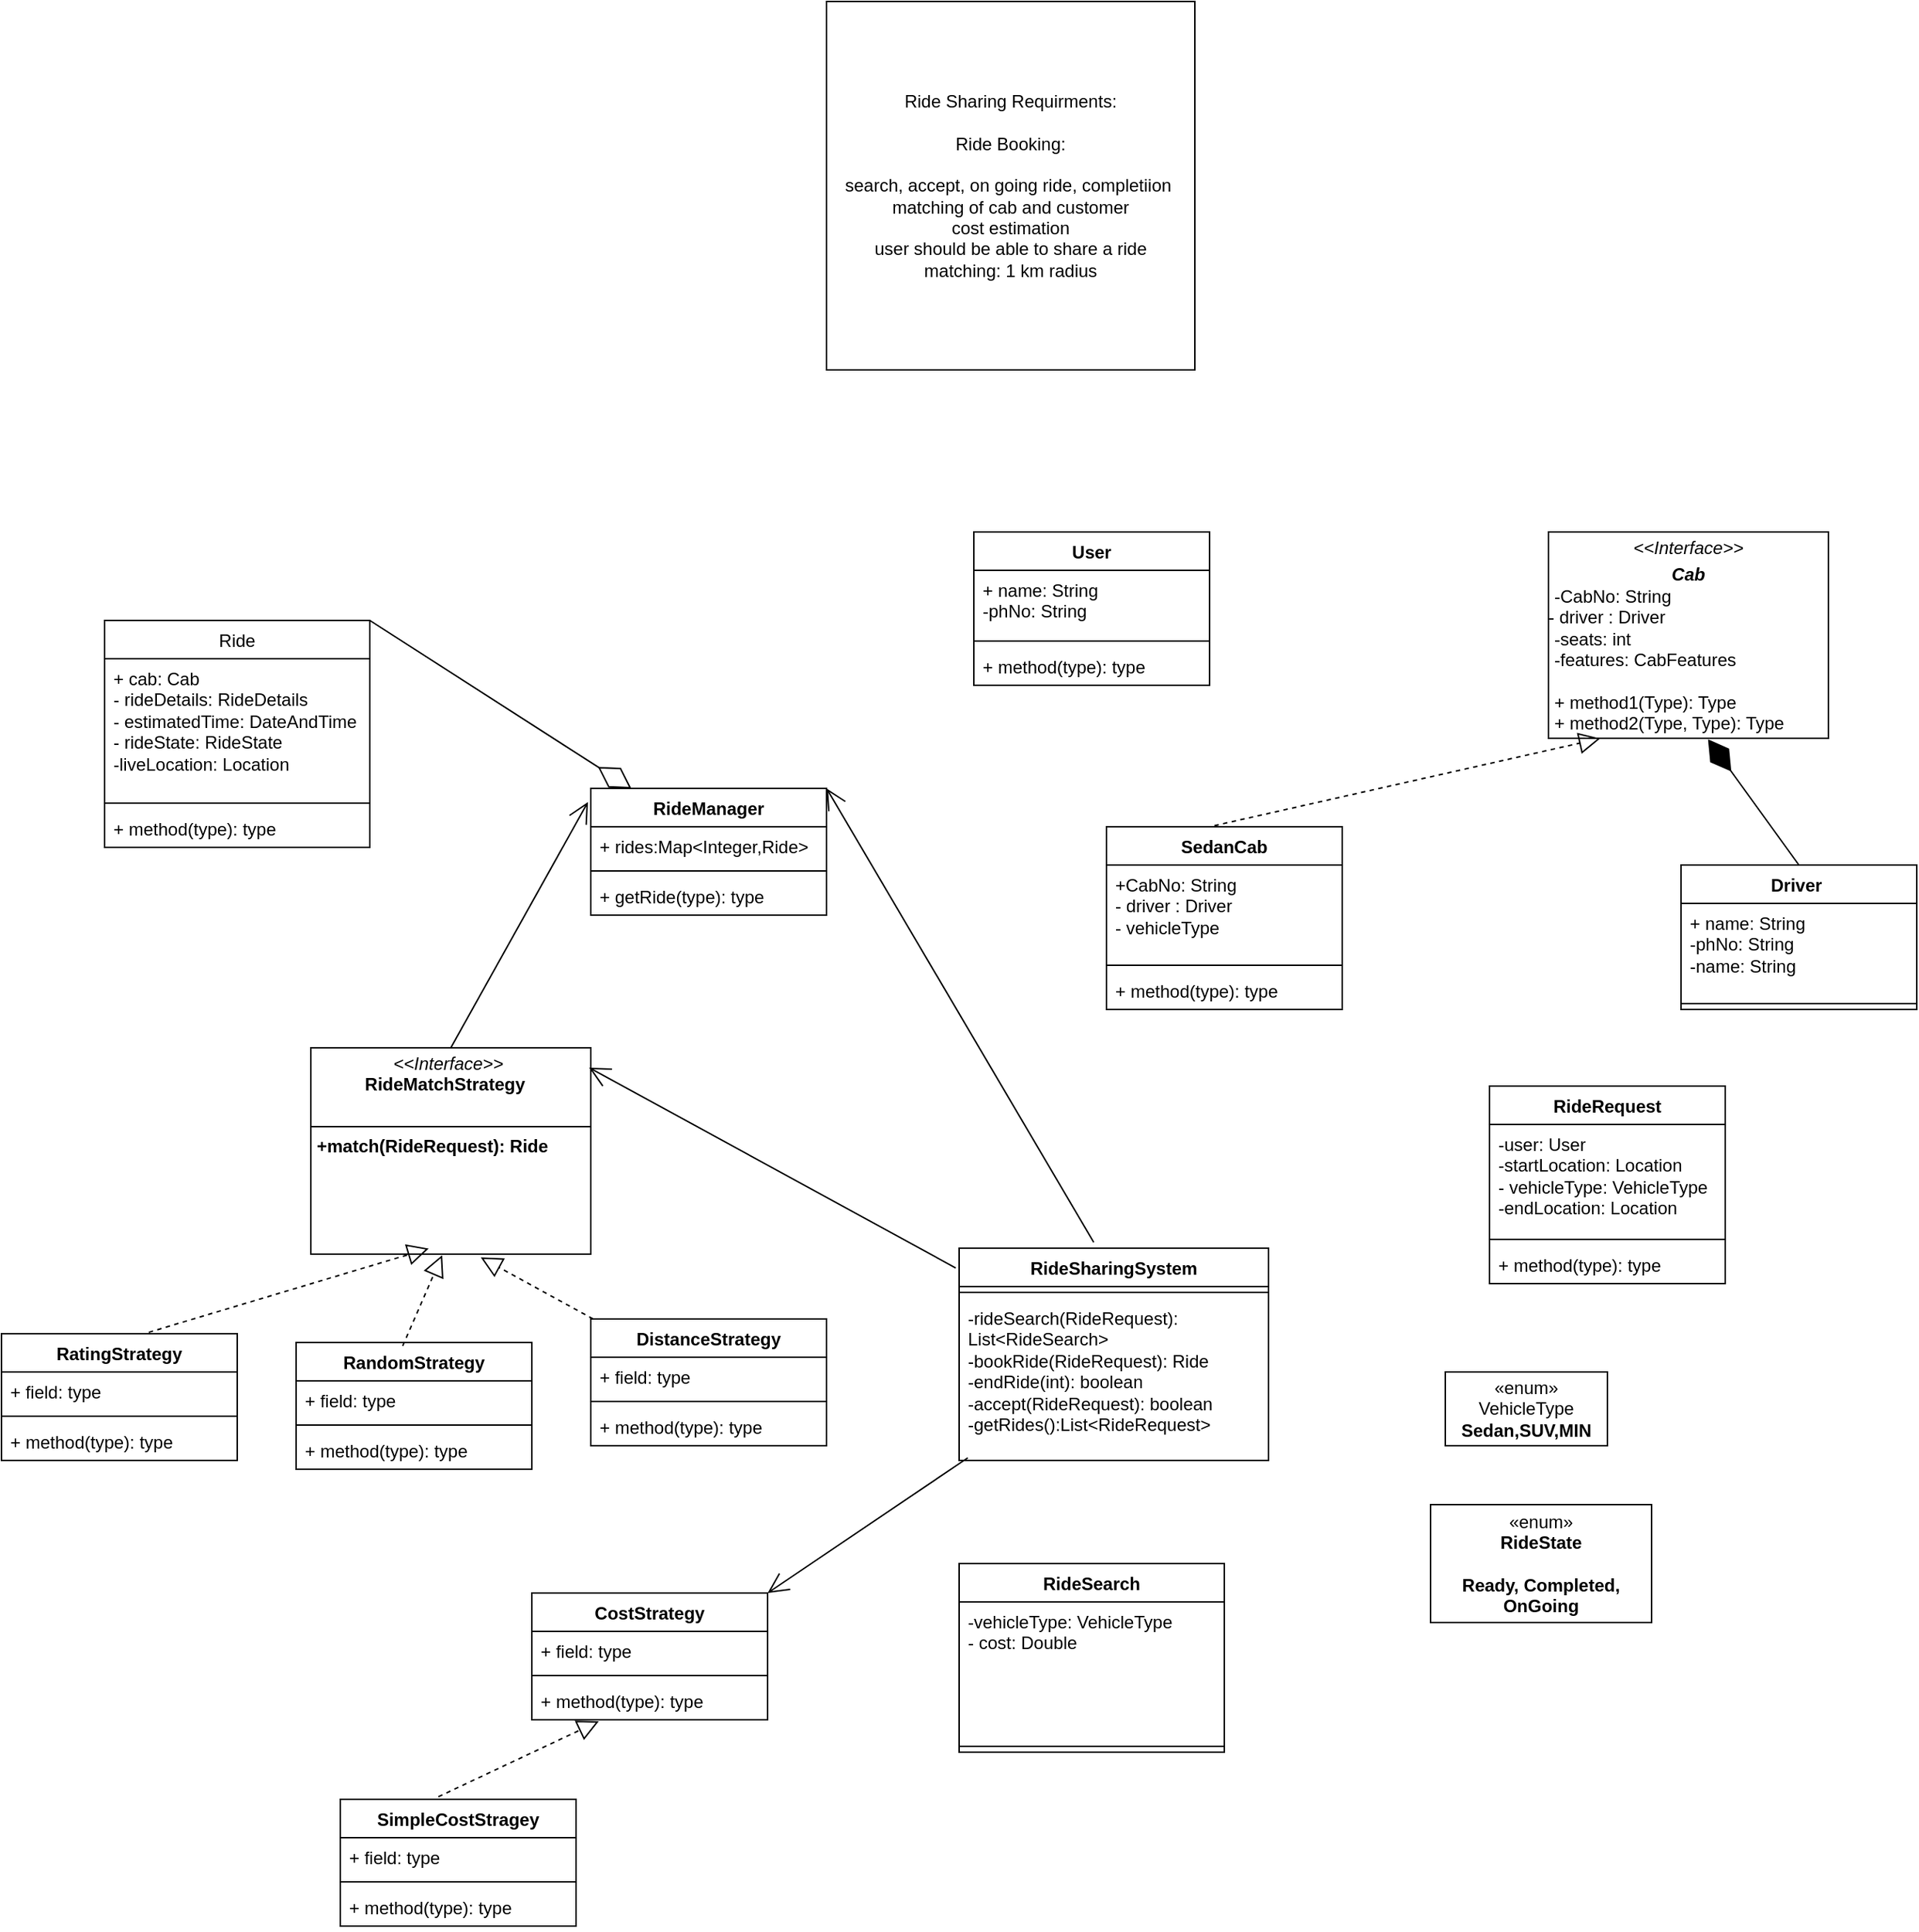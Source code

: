 <mxfile version="24.7.12">
  <diagram name="Page-1" id="xwJV4donlD4Fhw4GlMJP">
    <mxGraphModel dx="2271" dy="993" grid="1" gridSize="10" guides="1" tooltips="1" connect="1" arrows="1" fold="1" page="1" pageScale="1" pageWidth="827" pageHeight="1169" math="0" shadow="0">
      <root>
        <mxCell id="0" />
        <mxCell id="1" parent="0" />
        <mxCell id="D6WgMD9xpRHrj_kQxUhB-1" value="Ride Sharing Requirments:&lt;br&gt;&lt;br&gt;Ride Booking:&lt;br&gt;&lt;br&gt;search, accept, on going ride, completiion&amp;nbsp;&lt;br&gt;matching of cab and customer&lt;div&gt;cost estimation&lt;/div&gt;&lt;div&gt;user should be able to share a ride&lt;/div&gt;&lt;div&gt;matching: 1 km radius&lt;/div&gt;" style="whiteSpace=wrap;html=1;aspect=fixed;" vertex="1" parent="1">
          <mxGeometry x="30" y="50" width="250" height="250" as="geometry" />
        </mxCell>
        <mxCell id="D6WgMD9xpRHrj_kQxUhB-2" value="User" style="swimlane;fontStyle=1;align=center;verticalAlign=top;childLayout=stackLayout;horizontal=1;startSize=26;horizontalStack=0;resizeParent=1;resizeParentMax=0;resizeLast=0;collapsible=1;marginBottom=0;whiteSpace=wrap;html=1;" vertex="1" parent="1">
          <mxGeometry x="130" y="410" width="160" height="104" as="geometry" />
        </mxCell>
        <mxCell id="D6WgMD9xpRHrj_kQxUhB-3" value="+ name: String&lt;div&gt;-phNo: String&lt;/div&gt;" style="text;strokeColor=none;fillColor=none;align=left;verticalAlign=top;spacingLeft=4;spacingRight=4;overflow=hidden;rotatable=0;points=[[0,0.5],[1,0.5]];portConstraint=eastwest;whiteSpace=wrap;html=1;" vertex="1" parent="D6WgMD9xpRHrj_kQxUhB-2">
          <mxGeometry y="26" width="160" height="44" as="geometry" />
        </mxCell>
        <mxCell id="D6WgMD9xpRHrj_kQxUhB-4" value="" style="line;strokeWidth=1;fillColor=none;align=left;verticalAlign=middle;spacingTop=-1;spacingLeft=3;spacingRight=3;rotatable=0;labelPosition=right;points=[];portConstraint=eastwest;strokeColor=inherit;" vertex="1" parent="D6WgMD9xpRHrj_kQxUhB-2">
          <mxGeometry y="70" width="160" height="8" as="geometry" />
        </mxCell>
        <mxCell id="D6WgMD9xpRHrj_kQxUhB-5" value="+ method(type): type" style="text;strokeColor=none;fillColor=none;align=left;verticalAlign=top;spacingLeft=4;spacingRight=4;overflow=hidden;rotatable=0;points=[[0,0.5],[1,0.5]];portConstraint=eastwest;whiteSpace=wrap;html=1;" vertex="1" parent="D6WgMD9xpRHrj_kQxUhB-2">
          <mxGeometry y="78" width="160" height="26" as="geometry" />
        </mxCell>
        <mxCell id="D6WgMD9xpRHrj_kQxUhB-6" value="SedanCab" style="swimlane;fontStyle=1;align=center;verticalAlign=top;childLayout=stackLayout;horizontal=1;startSize=26;horizontalStack=0;resizeParent=1;resizeParentMax=0;resizeLast=0;collapsible=1;marginBottom=0;whiteSpace=wrap;html=1;" vertex="1" parent="1">
          <mxGeometry x="220" y="610" width="160" height="124" as="geometry" />
        </mxCell>
        <mxCell id="D6WgMD9xpRHrj_kQxUhB-7" value="+CabNo: String&lt;div&gt;- driver : Driver&lt;/div&gt;&lt;div&gt;- vehicleType&lt;/div&gt;&lt;div&gt;&lt;br&gt;&lt;/div&gt;" style="text;strokeColor=none;fillColor=none;align=left;verticalAlign=top;spacingLeft=4;spacingRight=4;overflow=hidden;rotatable=0;points=[[0,0.5],[1,0.5]];portConstraint=eastwest;whiteSpace=wrap;html=1;" vertex="1" parent="D6WgMD9xpRHrj_kQxUhB-6">
          <mxGeometry y="26" width="160" height="64" as="geometry" />
        </mxCell>
        <mxCell id="D6WgMD9xpRHrj_kQxUhB-8" value="" style="line;strokeWidth=1;fillColor=none;align=left;verticalAlign=middle;spacingTop=-1;spacingLeft=3;spacingRight=3;rotatable=0;labelPosition=right;points=[];portConstraint=eastwest;strokeColor=inherit;" vertex="1" parent="D6WgMD9xpRHrj_kQxUhB-6">
          <mxGeometry y="90" width="160" height="8" as="geometry" />
        </mxCell>
        <mxCell id="D6WgMD9xpRHrj_kQxUhB-9" value="+ method(type): type" style="text;strokeColor=none;fillColor=none;align=left;verticalAlign=top;spacingLeft=4;spacingRight=4;overflow=hidden;rotatable=0;points=[[0,0.5],[1,0.5]];portConstraint=eastwest;whiteSpace=wrap;html=1;" vertex="1" parent="D6WgMD9xpRHrj_kQxUhB-6">
          <mxGeometry y="98" width="160" height="26" as="geometry" />
        </mxCell>
        <mxCell id="D6WgMD9xpRHrj_kQxUhB-10" value="Driver&amp;nbsp;" style="swimlane;fontStyle=1;align=center;verticalAlign=top;childLayout=stackLayout;horizontal=1;startSize=26;horizontalStack=0;resizeParent=1;resizeParentMax=0;resizeLast=0;collapsible=1;marginBottom=0;whiteSpace=wrap;html=1;" vertex="1" parent="1">
          <mxGeometry x="610" y="636" width="160" height="98" as="geometry" />
        </mxCell>
        <mxCell id="D6WgMD9xpRHrj_kQxUhB-11" value="+ name: String&lt;div&gt;-phNo: String&lt;/div&gt;&lt;div&gt;-name: String&lt;/div&gt;" style="text;strokeColor=none;fillColor=none;align=left;verticalAlign=top;spacingLeft=4;spacingRight=4;overflow=hidden;rotatable=0;points=[[0,0.5],[1,0.5]];portConstraint=eastwest;whiteSpace=wrap;html=1;" vertex="1" parent="D6WgMD9xpRHrj_kQxUhB-10">
          <mxGeometry y="26" width="160" height="64" as="geometry" />
        </mxCell>
        <mxCell id="D6WgMD9xpRHrj_kQxUhB-12" value="" style="line;strokeWidth=1;fillColor=none;align=left;verticalAlign=middle;spacingTop=-1;spacingLeft=3;spacingRight=3;rotatable=0;labelPosition=right;points=[];portConstraint=eastwest;strokeColor=inherit;" vertex="1" parent="D6WgMD9xpRHrj_kQxUhB-10">
          <mxGeometry y="90" width="160" height="8" as="geometry" />
        </mxCell>
        <mxCell id="D6WgMD9xpRHrj_kQxUhB-15" value="&lt;p style=&quot;margin:0px;margin-top:4px;text-align:center;&quot;&gt;&lt;i&gt;&amp;lt;&amp;lt;Interface&amp;gt;&amp;gt;&lt;/i&gt;&lt;/p&gt;&lt;p style=&quot;margin:0px;margin-top:4px;text-align:center;&quot;&gt;&lt;i&gt;&lt;b&gt;Cab&lt;/b&gt;&lt;/i&gt;&lt;br&gt;&lt;/p&gt;&lt;p style=&quot;margin:0px;margin-left:4px;&quot;&gt;&lt;span style=&quot;background-color: initial;&quot;&gt;-CabNo: String&lt;/span&gt;&lt;/p&gt;&lt;div&gt;- driver : Driver&lt;/div&gt;&lt;div&gt;&lt;/div&gt;&lt;p style=&quot;margin:0px;margin-left:4px;&quot;&gt;-seats: int&lt;/p&gt;&lt;p style=&quot;margin:0px;margin-left:4px;&quot;&gt;-features: CabFeatures&lt;/p&gt;&lt;p style=&quot;margin:0px;margin-left:4px;&quot;&gt;&lt;br&gt;&lt;/p&gt;&lt;p style=&quot;margin:0px;margin-left:4px;&quot;&gt;+ method1(Type): Type&lt;br&gt;+ method2(Type, Type): Type&lt;/p&gt;" style="verticalAlign=top;align=left;overflow=fill;html=1;whiteSpace=wrap;" vertex="1" parent="1">
          <mxGeometry x="520" y="410" width="190" height="140" as="geometry" />
        </mxCell>
        <mxCell id="D6WgMD9xpRHrj_kQxUhB-16" value="" style="endArrow=block;dashed=1;endFill=0;endSize=12;html=1;rounded=0;exitX=0.458;exitY=-0.006;exitDx=0;exitDy=0;exitPerimeter=0;entryX=0.185;entryY=1.001;entryDx=0;entryDy=0;entryPerimeter=0;" edge="1" parent="1" source="D6WgMD9xpRHrj_kQxUhB-6" target="D6WgMD9xpRHrj_kQxUhB-15">
          <mxGeometry width="160" relative="1" as="geometry">
            <mxPoint x="450" y="540" as="sourcePoint" />
            <mxPoint x="610" y="540" as="targetPoint" />
          </mxGeometry>
        </mxCell>
        <mxCell id="D6WgMD9xpRHrj_kQxUhB-21" value="RideSharingSystem" style="swimlane;fontStyle=1;align=center;verticalAlign=top;childLayout=stackLayout;horizontal=1;startSize=26;horizontalStack=0;resizeParent=1;resizeParentMax=0;resizeLast=0;collapsible=1;marginBottom=0;whiteSpace=wrap;html=1;" vertex="1" parent="1">
          <mxGeometry x="120" y="896" width="210" height="144" as="geometry" />
        </mxCell>
        <mxCell id="D6WgMD9xpRHrj_kQxUhB-23" value="" style="line;strokeWidth=1;fillColor=none;align=left;verticalAlign=middle;spacingTop=-1;spacingLeft=3;spacingRight=3;rotatable=0;labelPosition=right;points=[];portConstraint=eastwest;strokeColor=inherit;" vertex="1" parent="D6WgMD9xpRHrj_kQxUhB-21">
          <mxGeometry y="26" width="210" height="8" as="geometry" />
        </mxCell>
        <mxCell id="D6WgMD9xpRHrj_kQxUhB-24" value="-rideSearch(RideRequest): List&amp;lt;RideSearch&amp;gt;&lt;div&gt;-bookRide(RideRequest): Ride&lt;/div&gt;&lt;div&gt;-endRide(int): boolean&lt;/div&gt;&lt;div&gt;-accept(RideRequest): boolean&lt;/div&gt;&lt;div&gt;-getRides():List&amp;lt;RideRequest&amp;gt;&lt;/div&gt;" style="text;strokeColor=none;fillColor=none;align=left;verticalAlign=top;spacingLeft=4;spacingRight=4;overflow=hidden;rotatable=0;points=[[0,0.5],[1,0.5]];portConstraint=eastwest;whiteSpace=wrap;html=1;" vertex="1" parent="D6WgMD9xpRHrj_kQxUhB-21">
          <mxGeometry y="34" width="210" height="110" as="geometry" />
        </mxCell>
        <mxCell id="D6WgMD9xpRHrj_kQxUhB-25" value="RideRequest" style="swimlane;fontStyle=1;align=center;verticalAlign=top;childLayout=stackLayout;horizontal=1;startSize=26;horizontalStack=0;resizeParent=1;resizeParentMax=0;resizeLast=0;collapsible=1;marginBottom=0;whiteSpace=wrap;html=1;" vertex="1" parent="1">
          <mxGeometry x="480" y="786" width="160" height="134" as="geometry" />
        </mxCell>
        <mxCell id="D6WgMD9xpRHrj_kQxUhB-26" value="-user: User&lt;div&gt;-startLocation: Location&lt;/div&gt;&lt;div&gt;- vehicleType: VehicleType&lt;br&gt;-&lt;span style=&quot;background-color: initial;&quot;&gt;endLocation: Location&lt;/span&gt;&lt;/div&gt;" style="text;strokeColor=none;fillColor=none;align=left;verticalAlign=top;spacingLeft=4;spacingRight=4;overflow=hidden;rotatable=0;points=[[0,0.5],[1,0.5]];portConstraint=eastwest;whiteSpace=wrap;html=1;" vertex="1" parent="D6WgMD9xpRHrj_kQxUhB-25">
          <mxGeometry y="26" width="160" height="74" as="geometry" />
        </mxCell>
        <mxCell id="D6WgMD9xpRHrj_kQxUhB-27" value="" style="line;strokeWidth=1;fillColor=none;align=left;verticalAlign=middle;spacingTop=-1;spacingLeft=3;spacingRight=3;rotatable=0;labelPosition=right;points=[];portConstraint=eastwest;strokeColor=inherit;" vertex="1" parent="D6WgMD9xpRHrj_kQxUhB-25">
          <mxGeometry y="100" width="160" height="8" as="geometry" />
        </mxCell>
        <mxCell id="D6WgMD9xpRHrj_kQxUhB-28" value="+ method(type): type" style="text;strokeColor=none;fillColor=none;align=left;verticalAlign=top;spacingLeft=4;spacingRight=4;overflow=hidden;rotatable=0;points=[[0,0.5],[1,0.5]];portConstraint=eastwest;whiteSpace=wrap;html=1;" vertex="1" parent="D6WgMD9xpRHrj_kQxUhB-25">
          <mxGeometry y="108" width="160" height="26" as="geometry" />
        </mxCell>
        <mxCell id="D6WgMD9xpRHrj_kQxUhB-29" value="&lt;span style=&quot;font-weight: 400; text-align: left;&quot;&gt;Ride&lt;/span&gt;" style="swimlane;fontStyle=1;align=center;verticalAlign=top;childLayout=stackLayout;horizontal=1;startSize=26;horizontalStack=0;resizeParent=1;resizeParentMax=0;resizeLast=0;collapsible=1;marginBottom=0;whiteSpace=wrap;html=1;" vertex="1" parent="1">
          <mxGeometry x="-460" y="470" width="180" height="154" as="geometry" />
        </mxCell>
        <mxCell id="D6WgMD9xpRHrj_kQxUhB-30" value="+ cab: Cab&lt;div&gt;- rideDetails: RideDetails&lt;br&gt;- estimatedTime: DateAndTime&lt;br&gt;- rideState: RideState&lt;/div&gt;&lt;div&gt;-liveLocation: Location&lt;/div&gt;" style="text;strokeColor=none;fillColor=none;align=left;verticalAlign=top;spacingLeft=4;spacingRight=4;overflow=hidden;rotatable=0;points=[[0,0.5],[1,0.5]];portConstraint=eastwest;whiteSpace=wrap;html=1;" vertex="1" parent="D6WgMD9xpRHrj_kQxUhB-29">
          <mxGeometry y="26" width="180" height="94" as="geometry" />
        </mxCell>
        <mxCell id="D6WgMD9xpRHrj_kQxUhB-31" value="" style="line;strokeWidth=1;fillColor=none;align=left;verticalAlign=middle;spacingTop=-1;spacingLeft=3;spacingRight=3;rotatable=0;labelPosition=right;points=[];portConstraint=eastwest;strokeColor=inherit;" vertex="1" parent="D6WgMD9xpRHrj_kQxUhB-29">
          <mxGeometry y="120" width="180" height="8" as="geometry" />
        </mxCell>
        <mxCell id="D6WgMD9xpRHrj_kQxUhB-32" value="+ method(type): type" style="text;strokeColor=none;fillColor=none;align=left;verticalAlign=top;spacingLeft=4;spacingRight=4;overflow=hidden;rotatable=0;points=[[0,0.5],[1,0.5]];portConstraint=eastwest;whiteSpace=wrap;html=1;" vertex="1" parent="D6WgMD9xpRHrj_kQxUhB-29">
          <mxGeometry y="128" width="180" height="26" as="geometry" />
        </mxCell>
        <mxCell id="D6WgMD9xpRHrj_kQxUhB-33" value="«enum»&lt;br&gt;&lt;b&gt;RideState&lt;br&gt;&lt;br&gt;Ready, Completed, OnGoing&lt;/b&gt;" style="html=1;whiteSpace=wrap;" vertex="1" parent="1">
          <mxGeometry x="440" y="1070" width="150" height="80" as="geometry" />
        </mxCell>
        <mxCell id="D6WgMD9xpRHrj_kQxUhB-34" value="RideSearch" style="swimlane;fontStyle=1;align=center;verticalAlign=top;childLayout=stackLayout;horizontal=1;startSize=26;horizontalStack=0;resizeParent=1;resizeParentMax=0;resizeLast=0;collapsible=1;marginBottom=0;whiteSpace=wrap;html=1;" vertex="1" parent="1">
          <mxGeometry x="120" y="1110" width="180" height="128" as="geometry" />
        </mxCell>
        <mxCell id="D6WgMD9xpRHrj_kQxUhB-35" value="-vehicleType: VehicleType&amp;nbsp;&lt;div&gt;- cost: Double&lt;br&gt;&lt;/div&gt;&lt;div&gt;&lt;br&gt;&lt;/div&gt;&lt;div&gt;&lt;br&gt;&lt;/div&gt;" style="text;strokeColor=none;fillColor=none;align=left;verticalAlign=top;spacingLeft=4;spacingRight=4;overflow=hidden;rotatable=0;points=[[0,0.5],[1,0.5]];portConstraint=eastwest;whiteSpace=wrap;html=1;" vertex="1" parent="D6WgMD9xpRHrj_kQxUhB-34">
          <mxGeometry y="26" width="180" height="94" as="geometry" />
        </mxCell>
        <mxCell id="D6WgMD9xpRHrj_kQxUhB-36" value="" style="line;strokeWidth=1;fillColor=none;align=left;verticalAlign=middle;spacingTop=-1;spacingLeft=3;spacingRight=3;rotatable=0;labelPosition=right;points=[];portConstraint=eastwest;strokeColor=inherit;" vertex="1" parent="D6WgMD9xpRHrj_kQxUhB-34">
          <mxGeometry y="120" width="180" height="8" as="geometry" />
        </mxCell>
        <mxCell id="D6WgMD9xpRHrj_kQxUhB-42" value="RideManager" style="swimlane;fontStyle=1;align=center;verticalAlign=top;childLayout=stackLayout;horizontal=1;startSize=26;horizontalStack=0;resizeParent=1;resizeParentMax=0;resizeLast=0;collapsible=1;marginBottom=0;whiteSpace=wrap;html=1;" vertex="1" parent="1">
          <mxGeometry x="-130" y="584" width="160" height="86" as="geometry" />
        </mxCell>
        <mxCell id="D6WgMD9xpRHrj_kQxUhB-43" value="+ rides:Map&amp;lt;Integer,Ride&amp;gt;&lt;div&gt;&lt;br&gt;&lt;/div&gt;" style="text;strokeColor=none;fillColor=none;align=left;verticalAlign=top;spacingLeft=4;spacingRight=4;overflow=hidden;rotatable=0;points=[[0,0.5],[1,0.5]];portConstraint=eastwest;whiteSpace=wrap;html=1;" vertex="1" parent="D6WgMD9xpRHrj_kQxUhB-42">
          <mxGeometry y="26" width="160" height="26" as="geometry" />
        </mxCell>
        <mxCell id="D6WgMD9xpRHrj_kQxUhB-44" value="" style="line;strokeWidth=1;fillColor=none;align=left;verticalAlign=middle;spacingTop=-1;spacingLeft=3;spacingRight=3;rotatable=0;labelPosition=right;points=[];portConstraint=eastwest;strokeColor=inherit;" vertex="1" parent="D6WgMD9xpRHrj_kQxUhB-42">
          <mxGeometry y="52" width="160" height="8" as="geometry" />
        </mxCell>
        <mxCell id="D6WgMD9xpRHrj_kQxUhB-45" value="+ getRide(type): type&lt;div&gt;&lt;br&gt;&lt;/div&gt;" style="text;strokeColor=none;fillColor=none;align=left;verticalAlign=top;spacingLeft=4;spacingRight=4;overflow=hidden;rotatable=0;points=[[0,0.5],[1,0.5]];portConstraint=eastwest;whiteSpace=wrap;html=1;" vertex="1" parent="D6WgMD9xpRHrj_kQxUhB-42">
          <mxGeometry y="60" width="160" height="26" as="geometry" />
        </mxCell>
        <mxCell id="D6WgMD9xpRHrj_kQxUhB-51" value="RatingStrategy" style="swimlane;fontStyle=1;align=center;verticalAlign=top;childLayout=stackLayout;horizontal=1;startSize=26;horizontalStack=0;resizeParent=1;resizeParentMax=0;resizeLast=0;collapsible=1;marginBottom=0;whiteSpace=wrap;html=1;" vertex="1" parent="1">
          <mxGeometry x="-530" y="954" width="160" height="86" as="geometry" />
        </mxCell>
        <mxCell id="D6WgMD9xpRHrj_kQxUhB-52" value="+ field: type" style="text;strokeColor=none;fillColor=none;align=left;verticalAlign=top;spacingLeft=4;spacingRight=4;overflow=hidden;rotatable=0;points=[[0,0.5],[1,0.5]];portConstraint=eastwest;whiteSpace=wrap;html=1;" vertex="1" parent="D6WgMD9xpRHrj_kQxUhB-51">
          <mxGeometry y="26" width="160" height="26" as="geometry" />
        </mxCell>
        <mxCell id="D6WgMD9xpRHrj_kQxUhB-53" value="" style="line;strokeWidth=1;fillColor=none;align=left;verticalAlign=middle;spacingTop=-1;spacingLeft=3;spacingRight=3;rotatable=0;labelPosition=right;points=[];portConstraint=eastwest;strokeColor=inherit;" vertex="1" parent="D6WgMD9xpRHrj_kQxUhB-51">
          <mxGeometry y="52" width="160" height="8" as="geometry" />
        </mxCell>
        <mxCell id="D6WgMD9xpRHrj_kQxUhB-54" value="+ method(type): type" style="text;strokeColor=none;fillColor=none;align=left;verticalAlign=top;spacingLeft=4;spacingRight=4;overflow=hidden;rotatable=0;points=[[0,0.5],[1,0.5]];portConstraint=eastwest;whiteSpace=wrap;html=1;" vertex="1" parent="D6WgMD9xpRHrj_kQxUhB-51">
          <mxGeometry y="60" width="160" height="26" as="geometry" />
        </mxCell>
        <mxCell id="D6WgMD9xpRHrj_kQxUhB-55" value="DistanceStrategy" style="swimlane;fontStyle=1;align=center;verticalAlign=top;childLayout=stackLayout;horizontal=1;startSize=26;horizontalStack=0;resizeParent=1;resizeParentMax=0;resizeLast=0;collapsible=1;marginBottom=0;whiteSpace=wrap;html=1;" vertex="1" parent="1">
          <mxGeometry x="-130" y="944" width="160" height="86" as="geometry" />
        </mxCell>
        <mxCell id="D6WgMD9xpRHrj_kQxUhB-56" value="+ field: type" style="text;strokeColor=none;fillColor=none;align=left;verticalAlign=top;spacingLeft=4;spacingRight=4;overflow=hidden;rotatable=0;points=[[0,0.5],[1,0.5]];portConstraint=eastwest;whiteSpace=wrap;html=1;" vertex="1" parent="D6WgMD9xpRHrj_kQxUhB-55">
          <mxGeometry y="26" width="160" height="26" as="geometry" />
        </mxCell>
        <mxCell id="D6WgMD9xpRHrj_kQxUhB-57" value="" style="line;strokeWidth=1;fillColor=none;align=left;verticalAlign=middle;spacingTop=-1;spacingLeft=3;spacingRight=3;rotatable=0;labelPosition=right;points=[];portConstraint=eastwest;strokeColor=inherit;" vertex="1" parent="D6WgMD9xpRHrj_kQxUhB-55">
          <mxGeometry y="52" width="160" height="8" as="geometry" />
        </mxCell>
        <mxCell id="D6WgMD9xpRHrj_kQxUhB-58" value="+ method(type): type" style="text;strokeColor=none;fillColor=none;align=left;verticalAlign=top;spacingLeft=4;spacingRight=4;overflow=hidden;rotatable=0;points=[[0,0.5],[1,0.5]];portConstraint=eastwest;whiteSpace=wrap;html=1;" vertex="1" parent="D6WgMD9xpRHrj_kQxUhB-55">
          <mxGeometry y="60" width="160" height="26" as="geometry" />
        </mxCell>
        <mxCell id="D6WgMD9xpRHrj_kQxUhB-59" value="RandomStrategy" style="swimlane;fontStyle=1;align=center;verticalAlign=top;childLayout=stackLayout;horizontal=1;startSize=26;horizontalStack=0;resizeParent=1;resizeParentMax=0;resizeLast=0;collapsible=1;marginBottom=0;whiteSpace=wrap;html=1;" vertex="1" parent="1">
          <mxGeometry x="-330" y="960" width="160" height="86" as="geometry" />
        </mxCell>
        <mxCell id="D6WgMD9xpRHrj_kQxUhB-60" value="+ field: type" style="text;strokeColor=none;fillColor=none;align=left;verticalAlign=top;spacingLeft=4;spacingRight=4;overflow=hidden;rotatable=0;points=[[0,0.5],[1,0.5]];portConstraint=eastwest;whiteSpace=wrap;html=1;" vertex="1" parent="D6WgMD9xpRHrj_kQxUhB-59">
          <mxGeometry y="26" width="160" height="26" as="geometry" />
        </mxCell>
        <mxCell id="D6WgMD9xpRHrj_kQxUhB-61" value="" style="line;strokeWidth=1;fillColor=none;align=left;verticalAlign=middle;spacingTop=-1;spacingLeft=3;spacingRight=3;rotatable=0;labelPosition=right;points=[];portConstraint=eastwest;strokeColor=inherit;" vertex="1" parent="D6WgMD9xpRHrj_kQxUhB-59">
          <mxGeometry y="52" width="160" height="8" as="geometry" />
        </mxCell>
        <mxCell id="D6WgMD9xpRHrj_kQxUhB-62" value="+ method(type): type" style="text;strokeColor=none;fillColor=none;align=left;verticalAlign=top;spacingLeft=4;spacingRight=4;overflow=hidden;rotatable=0;points=[[0,0.5],[1,0.5]];portConstraint=eastwest;whiteSpace=wrap;html=1;" vertex="1" parent="D6WgMD9xpRHrj_kQxUhB-59">
          <mxGeometry y="60" width="160" height="26" as="geometry" />
        </mxCell>
        <mxCell id="D6WgMD9xpRHrj_kQxUhB-63" value="&lt;p style=&quot;margin:0px;margin-top:4px;text-align:center;&quot;&gt;&lt;i&gt;&amp;lt;&amp;lt;Interface&amp;gt;&amp;gt;&amp;nbsp;&lt;/i&gt;&lt;br&gt;&lt;/p&gt;&lt;span style=&quot;font-weight: 700; text-align: center;&quot;&gt;&amp;nbsp; &amp;nbsp; &amp;nbsp; &amp;nbsp; &amp;nbsp; &amp;nbsp;RideMatchStrategy&lt;/span&gt;&lt;br style=&quot;font-weight: 700; text-align: center;&quot;&gt;&lt;p style=&quot;margin:0px;margin-left:4px;&quot;&gt;&lt;br&gt;&lt;/p&gt;&lt;hr size=&quot;1&quot; style=&quot;border-style:solid;&quot;&gt;&lt;p style=&quot;margin:0px;margin-left:4px;&quot;&gt;&lt;span style=&quot;font-weight: 700; text-align: center;&quot;&gt;+match(RideRequest): Ride&lt;/span&gt;&lt;br&gt;&lt;/p&gt;" style="verticalAlign=top;align=left;overflow=fill;html=1;whiteSpace=wrap;" vertex="1" parent="1">
          <mxGeometry x="-320" y="760" width="190" height="140" as="geometry" />
        </mxCell>
        <mxCell id="D6WgMD9xpRHrj_kQxUhB-65" value="" style="endArrow=block;dashed=1;endFill=0;endSize=12;html=1;rounded=0;entryX=0.421;entryY=0.973;entryDx=0;entryDy=0;entryPerimeter=0;exitX=0.625;exitY=-0.011;exitDx=0;exitDy=0;exitPerimeter=0;" edge="1" parent="1" source="D6WgMD9xpRHrj_kQxUhB-51" target="D6WgMD9xpRHrj_kQxUhB-63">
          <mxGeometry width="160" relative="1" as="geometry">
            <mxPoint x="-380" y="900" as="sourcePoint" />
            <mxPoint x="-220" y="900" as="targetPoint" />
          </mxGeometry>
        </mxCell>
        <mxCell id="D6WgMD9xpRHrj_kQxUhB-66" value="" style="endArrow=block;dashed=1;endFill=0;endSize=12;html=1;rounded=0;entryX=0.469;entryY=1.005;entryDx=0;entryDy=0;entryPerimeter=0;exitX=0.452;exitY=0.027;exitDx=0;exitDy=0;exitPerimeter=0;" edge="1" parent="1" source="D6WgMD9xpRHrj_kQxUhB-59" target="D6WgMD9xpRHrj_kQxUhB-63">
          <mxGeometry width="160" relative="1" as="geometry">
            <mxPoint x="-420" y="963" as="sourcePoint" />
            <mxPoint x="-230" y="906" as="targetPoint" />
          </mxGeometry>
        </mxCell>
        <mxCell id="D6WgMD9xpRHrj_kQxUhB-67" value="" style="endArrow=block;dashed=1;endFill=0;endSize=12;html=1;rounded=0;entryX=0.607;entryY=1.016;entryDx=0;entryDy=0;entryPerimeter=0;" edge="1" parent="1" source="D6WgMD9xpRHrj_kQxUhB-55" target="D6WgMD9xpRHrj_kQxUhB-63">
          <mxGeometry width="160" relative="1" as="geometry">
            <mxPoint x="-410" y="973" as="sourcePoint" />
            <mxPoint x="-220" y="916" as="targetPoint" />
          </mxGeometry>
        </mxCell>
        <mxCell id="D6WgMD9xpRHrj_kQxUhB-68" value="" style="endArrow=open;endFill=1;endSize=12;html=1;rounded=0;exitX=0.5;exitY=0;exitDx=0;exitDy=0;entryX=-0.012;entryY=0.107;entryDx=0;entryDy=0;entryPerimeter=0;" edge="1" parent="1" source="D6WgMD9xpRHrj_kQxUhB-63" target="D6WgMD9xpRHrj_kQxUhB-42">
          <mxGeometry width="160" relative="1" as="geometry">
            <mxPoint x="-220" y="680" as="sourcePoint" />
            <mxPoint x="-60" y="680" as="targetPoint" />
          </mxGeometry>
        </mxCell>
        <mxCell id="D6WgMD9xpRHrj_kQxUhB-69" value="" style="endArrow=diamondThin;endFill=1;endSize=24;html=1;rounded=0;entryX=0.57;entryY=1.005;entryDx=0;entryDy=0;entryPerimeter=0;exitX=0.5;exitY=0;exitDx=0;exitDy=0;" edge="1" parent="1" source="D6WgMD9xpRHrj_kQxUhB-10" target="D6WgMD9xpRHrj_kQxUhB-15">
          <mxGeometry width="160" relative="1" as="geometry">
            <mxPoint x="690" y="630" as="sourcePoint" />
            <mxPoint x="633" y="553" as="targetPoint" />
          </mxGeometry>
        </mxCell>
        <mxCell id="D6WgMD9xpRHrj_kQxUhB-70" value="«enum»&lt;br&gt;&lt;span style=&quot;text-align: left;&quot;&gt;VehicleType&lt;/span&gt;&lt;b&gt;&lt;br&gt;&lt;/b&gt;&lt;div&gt;&lt;b&gt;Sedan,SUV,MIN&lt;/b&gt;&lt;/div&gt;" style="html=1;whiteSpace=wrap;" vertex="1" parent="1">
          <mxGeometry x="450" y="980" width="110" height="50" as="geometry" />
        </mxCell>
        <mxCell id="D6WgMD9xpRHrj_kQxUhB-75" value="CostStrategy" style="swimlane;fontStyle=1;align=center;verticalAlign=top;childLayout=stackLayout;horizontal=1;startSize=26;horizontalStack=0;resizeParent=1;resizeParentMax=0;resizeLast=0;collapsible=1;marginBottom=0;whiteSpace=wrap;html=1;" vertex="1" parent="1">
          <mxGeometry x="-170" y="1130" width="160" height="86" as="geometry" />
        </mxCell>
        <mxCell id="D6WgMD9xpRHrj_kQxUhB-76" value="+ field: type" style="text;strokeColor=none;fillColor=none;align=left;verticalAlign=top;spacingLeft=4;spacingRight=4;overflow=hidden;rotatable=0;points=[[0,0.5],[1,0.5]];portConstraint=eastwest;whiteSpace=wrap;html=1;" vertex="1" parent="D6WgMD9xpRHrj_kQxUhB-75">
          <mxGeometry y="26" width="160" height="26" as="geometry" />
        </mxCell>
        <mxCell id="D6WgMD9xpRHrj_kQxUhB-77" value="" style="line;strokeWidth=1;fillColor=none;align=left;verticalAlign=middle;spacingTop=-1;spacingLeft=3;spacingRight=3;rotatable=0;labelPosition=right;points=[];portConstraint=eastwest;strokeColor=inherit;" vertex="1" parent="D6WgMD9xpRHrj_kQxUhB-75">
          <mxGeometry y="52" width="160" height="8" as="geometry" />
        </mxCell>
        <mxCell id="D6WgMD9xpRHrj_kQxUhB-78" value="+ method(type): type" style="text;strokeColor=none;fillColor=none;align=left;verticalAlign=top;spacingLeft=4;spacingRight=4;overflow=hidden;rotatable=0;points=[[0,0.5],[1,0.5]];portConstraint=eastwest;whiteSpace=wrap;html=1;" vertex="1" parent="D6WgMD9xpRHrj_kQxUhB-75">
          <mxGeometry y="60" width="160" height="26" as="geometry" />
        </mxCell>
        <mxCell id="D6WgMD9xpRHrj_kQxUhB-79" value="SimpleCostStragey" style="swimlane;fontStyle=1;align=center;verticalAlign=top;childLayout=stackLayout;horizontal=1;startSize=26;horizontalStack=0;resizeParent=1;resizeParentMax=0;resizeLast=0;collapsible=1;marginBottom=0;whiteSpace=wrap;html=1;" vertex="1" parent="1">
          <mxGeometry x="-300" y="1270" width="160" height="86" as="geometry" />
        </mxCell>
        <mxCell id="D6WgMD9xpRHrj_kQxUhB-80" value="+ field: type" style="text;strokeColor=none;fillColor=none;align=left;verticalAlign=top;spacingLeft=4;spacingRight=4;overflow=hidden;rotatable=0;points=[[0,0.5],[1,0.5]];portConstraint=eastwest;whiteSpace=wrap;html=1;" vertex="1" parent="D6WgMD9xpRHrj_kQxUhB-79">
          <mxGeometry y="26" width="160" height="26" as="geometry" />
        </mxCell>
        <mxCell id="D6WgMD9xpRHrj_kQxUhB-81" value="" style="line;strokeWidth=1;fillColor=none;align=left;verticalAlign=middle;spacingTop=-1;spacingLeft=3;spacingRight=3;rotatable=0;labelPosition=right;points=[];portConstraint=eastwest;strokeColor=inherit;" vertex="1" parent="D6WgMD9xpRHrj_kQxUhB-79">
          <mxGeometry y="52" width="160" height="8" as="geometry" />
        </mxCell>
        <mxCell id="D6WgMD9xpRHrj_kQxUhB-82" value="+ method(type): type" style="text;strokeColor=none;fillColor=none;align=left;verticalAlign=top;spacingLeft=4;spacingRight=4;overflow=hidden;rotatable=0;points=[[0,0.5],[1,0.5]];portConstraint=eastwest;whiteSpace=wrap;html=1;" vertex="1" parent="D6WgMD9xpRHrj_kQxUhB-79">
          <mxGeometry y="60" width="160" height="26" as="geometry" />
        </mxCell>
        <mxCell id="D6WgMD9xpRHrj_kQxUhB-83" value="" style="endArrow=open;endFill=1;endSize=12;html=1;rounded=0;entryX=1;entryY=0;entryDx=0;entryDy=0;exitX=0.435;exitY=-0.028;exitDx=0;exitDy=0;exitPerimeter=0;" edge="1" parent="1" source="D6WgMD9xpRHrj_kQxUhB-21" target="D6WgMD9xpRHrj_kQxUhB-42">
          <mxGeometry width="160" relative="1" as="geometry">
            <mxPoint x="10" y="720" as="sourcePoint" />
            <mxPoint x="170" y="720" as="targetPoint" />
          </mxGeometry>
        </mxCell>
        <mxCell id="D6WgMD9xpRHrj_kQxUhB-84" value="" style="endArrow=open;endFill=1;endSize=12;html=1;rounded=0;entryX=0.994;entryY=0.096;entryDx=0;entryDy=0;entryPerimeter=0;exitX=-0.011;exitY=0.093;exitDx=0;exitDy=0;exitPerimeter=0;" edge="1" parent="1" source="D6WgMD9xpRHrj_kQxUhB-21" target="D6WgMD9xpRHrj_kQxUhB-63">
          <mxGeometry width="160" relative="1" as="geometry">
            <mxPoint x="-70" y="850" as="sourcePoint" />
            <mxPoint x="90" y="850" as="targetPoint" />
          </mxGeometry>
        </mxCell>
        <mxCell id="D6WgMD9xpRHrj_kQxUhB-86" value="" style="endArrow=diamondThin;endFill=0;endSize=24;html=1;rounded=0;entryX=0.172;entryY=0;entryDx=0;entryDy=0;entryPerimeter=0;exitX=1;exitY=0;exitDx=0;exitDy=0;" edge="1" parent="1" source="D6WgMD9xpRHrj_kQxUhB-29" target="D6WgMD9xpRHrj_kQxUhB-42">
          <mxGeometry width="160" relative="1" as="geometry">
            <mxPoint x="-220" y="480" as="sourcePoint" />
            <mxPoint x="-60" y="480" as="targetPoint" />
          </mxGeometry>
        </mxCell>
        <mxCell id="D6WgMD9xpRHrj_kQxUhB-87" value="" style="endArrow=block;dashed=1;endFill=0;endSize=12;html=1;rounded=0;entryX=0.284;entryY=1.037;entryDx=0;entryDy=0;entryPerimeter=0;exitX=0.416;exitY=-0.021;exitDx=0;exitDy=0;exitPerimeter=0;" edge="1" parent="1" source="D6WgMD9xpRHrj_kQxUhB-79" target="D6WgMD9xpRHrj_kQxUhB-78">
          <mxGeometry width="160" relative="1" as="geometry">
            <mxPoint x="-460" y="1300" as="sourcePoint" />
            <mxPoint x="-300" y="1300" as="targetPoint" />
          </mxGeometry>
        </mxCell>
        <mxCell id="D6WgMD9xpRHrj_kQxUhB-88" value="" style="endArrow=open;endFill=1;endSize=12;html=1;rounded=0;exitX=0.028;exitY=0.984;exitDx=0;exitDy=0;exitPerimeter=0;entryX=1;entryY=0;entryDx=0;entryDy=0;" edge="1" parent="1" source="D6WgMD9xpRHrj_kQxUhB-24" target="D6WgMD9xpRHrj_kQxUhB-75">
          <mxGeometry width="160" relative="1" as="geometry">
            <mxPoint x="-130" y="1140" as="sourcePoint" />
            <mxPoint x="30" y="1140" as="targetPoint" />
          </mxGeometry>
        </mxCell>
      </root>
    </mxGraphModel>
  </diagram>
</mxfile>
